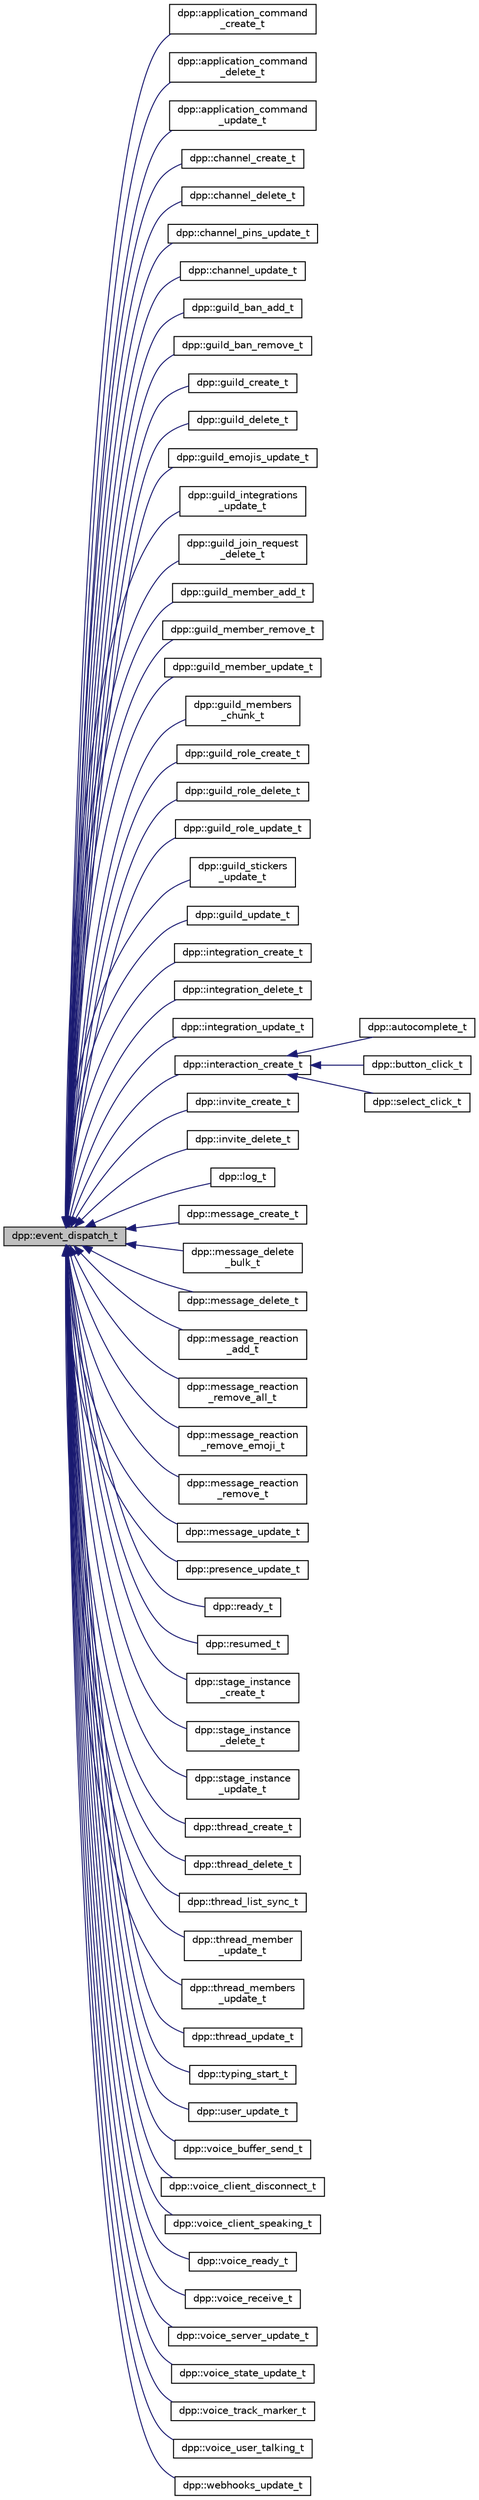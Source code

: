 digraph "dpp::event_dispatch_t"
{
 // INTERACTIVE_SVG=YES
 // LATEX_PDF_SIZE
  bgcolor="transparent";
  edge [fontname="Helvetica",fontsize="10",labelfontname="Helvetica",labelfontsize="10"];
  node [fontname="Helvetica",fontsize="10",shape=record];
  rankdir="LR";
  Node1 [label="dpp::event_dispatch_t",height=0.2,width=0.4,color="black", fillcolor="grey75", style="filled", fontcolor="black",tooltip="Base event parameter struct. Each event you receive from the library will have its parameter derived ..."];
  Node1 -> Node2 [dir="back",color="midnightblue",fontsize="10",style="solid",fontname="Helvetica"];
  Node2 [label="dpp::application_command\l_create_t",height=0.2,width=0.4,color="black",URL="$structdpp_1_1application__command__create__t.html",tooltip="Create application slash command."];
  Node1 -> Node3 [dir="back",color="midnightblue",fontsize="10",style="solid",fontname="Helvetica"];
  Node3 [label="dpp::application_command\l_delete_t",height=0.2,width=0.4,color="black",URL="$structdpp_1_1application__command__delete__t.html",tooltip=" "];
  Node1 -> Node4 [dir="back",color="midnightblue",fontsize="10",style="solid",fontname="Helvetica"];
  Node4 [label="dpp::application_command\l_update_t",height=0.2,width=0.4,color="black",URL="$structdpp_1_1application__command__update__t.html",tooltip="Update application slash command."];
  Node1 -> Node5 [dir="back",color="midnightblue",fontsize="10",style="solid",fontname="Helvetica"];
  Node5 [label="dpp::channel_create_t",height=0.2,width=0.4,color="black",URL="$structdpp_1_1channel__create__t.html",tooltip="Create channel."];
  Node1 -> Node6 [dir="back",color="midnightblue",fontsize="10",style="solid",fontname="Helvetica"];
  Node6 [label="dpp::channel_delete_t",height=0.2,width=0.4,color="black",URL="$structdpp_1_1channel__delete__t.html",tooltip="Delete channel."];
  Node1 -> Node7 [dir="back",color="midnightblue",fontsize="10",style="solid",fontname="Helvetica"];
  Node7 [label="dpp::channel_pins_update_t",height=0.2,width=0.4,color="black",URL="$structdpp_1_1channel__pins__update__t.html",tooltip="Channel pins update."];
  Node1 -> Node8 [dir="back",color="midnightblue",fontsize="10",style="solid",fontname="Helvetica"];
  Node8 [label="dpp::channel_update_t",height=0.2,width=0.4,color="black",URL="$structdpp_1_1channel__update__t.html",tooltip="Update channel."];
  Node1 -> Node9 [dir="back",color="midnightblue",fontsize="10",style="solid",fontname="Helvetica"];
  Node9 [label="dpp::guild_ban_add_t",height=0.2,width=0.4,color="black",URL="$structdpp_1_1guild__ban__add__t.html",tooltip="Guild ban add."];
  Node1 -> Node10 [dir="back",color="midnightblue",fontsize="10",style="solid",fontname="Helvetica"];
  Node10 [label="dpp::guild_ban_remove_t",height=0.2,width=0.4,color="black",URL="$structdpp_1_1guild__ban__remove__t.html",tooltip="Guild ban remove."];
  Node1 -> Node11 [dir="back",color="midnightblue",fontsize="10",style="solid",fontname="Helvetica"];
  Node11 [label="dpp::guild_create_t",height=0.2,width=0.4,color="black",URL="$structdpp_1_1guild__create__t.html",tooltip="Create guild."];
  Node1 -> Node12 [dir="back",color="midnightblue",fontsize="10",style="solid",fontname="Helvetica"];
  Node12 [label="dpp::guild_delete_t",height=0.2,width=0.4,color="black",URL="$structdpp_1_1guild__delete__t.html",tooltip="Delete guild."];
  Node1 -> Node13 [dir="back",color="midnightblue",fontsize="10",style="solid",fontname="Helvetica"];
  Node13 [label="dpp::guild_emojis_update_t",height=0.2,width=0.4,color="black",URL="$structdpp_1_1guild__emojis__update__t.html",tooltip="Guild emojis update."];
  Node1 -> Node14 [dir="back",color="midnightblue",fontsize="10",style="solid",fontname="Helvetica"];
  Node14 [label="dpp::guild_integrations\l_update_t",height=0.2,width=0.4,color="black",URL="$structdpp_1_1guild__integrations__update__t.html",tooltip="Guild integrations update."];
  Node1 -> Node15 [dir="back",color="midnightblue",fontsize="10",style="solid",fontname="Helvetica"];
  Node15 [label="dpp::guild_join_request\l_delete_t",height=0.2,width=0.4,color="black",URL="$structdpp_1_1guild__join__request__delete__t.html",tooltip="Guild join request delete (user declined membership screening)"];
  Node1 -> Node16 [dir="back",color="midnightblue",fontsize="10",style="solid",fontname="Helvetica"];
  Node16 [label="dpp::guild_member_add_t",height=0.2,width=0.4,color="black",URL="$structdpp_1_1guild__member__add__t.html",tooltip="Guild member add."];
  Node1 -> Node17 [dir="back",color="midnightblue",fontsize="10",style="solid",fontname="Helvetica"];
  Node17 [label="dpp::guild_member_remove_t",height=0.2,width=0.4,color="black",URL="$structdpp_1_1guild__member__remove__t.html",tooltip="Guild member remove."];
  Node1 -> Node18 [dir="back",color="midnightblue",fontsize="10",style="solid",fontname="Helvetica"];
  Node18 [label="dpp::guild_member_update_t",height=0.2,width=0.4,color="black",URL="$structdpp_1_1guild__member__update__t.html",tooltip="Guild member update."];
  Node1 -> Node19 [dir="back",color="midnightblue",fontsize="10",style="solid",fontname="Helvetica"];
  Node19 [label="dpp::guild_members\l_chunk_t",height=0.2,width=0.4,color="black",URL="$structdpp_1_1guild__members__chunk__t.html",tooltip="Guild members chunk."];
  Node1 -> Node20 [dir="back",color="midnightblue",fontsize="10",style="solid",fontname="Helvetica"];
  Node20 [label="dpp::guild_role_create_t",height=0.2,width=0.4,color="black",URL="$structdpp_1_1guild__role__create__t.html",tooltip="Guild role create."];
  Node1 -> Node21 [dir="back",color="midnightblue",fontsize="10",style="solid",fontname="Helvetica"];
  Node21 [label="dpp::guild_role_delete_t",height=0.2,width=0.4,color="black",URL="$structdpp_1_1guild__role__delete__t.html",tooltip="Guild role delete."];
  Node1 -> Node22 [dir="back",color="midnightblue",fontsize="10",style="solid",fontname="Helvetica"];
  Node22 [label="dpp::guild_role_update_t",height=0.2,width=0.4,color="black",URL="$structdpp_1_1guild__role__update__t.html",tooltip="Guild role update."];
  Node1 -> Node23 [dir="back",color="midnightblue",fontsize="10",style="solid",fontname="Helvetica"];
  Node23 [label="dpp::guild_stickers\l_update_t",height=0.2,width=0.4,color="black",URL="$structdpp_1_1guild__stickers__update__t.html",tooltip="Update guild stickers."];
  Node1 -> Node24 [dir="back",color="midnightblue",fontsize="10",style="solid",fontname="Helvetica"];
  Node24 [label="dpp::guild_update_t",height=0.2,width=0.4,color="black",URL="$structdpp_1_1guild__update__t.html",tooltip="Guild update."];
  Node1 -> Node25 [dir="back",color="midnightblue",fontsize="10",style="solid",fontname="Helvetica"];
  Node25 [label="dpp::integration_create_t",height=0.2,width=0.4,color="black",URL="$structdpp_1_1integration__create__t.html",tooltip="Integration create."];
  Node1 -> Node26 [dir="back",color="midnightblue",fontsize="10",style="solid",fontname="Helvetica"];
  Node26 [label="dpp::integration_delete_t",height=0.2,width=0.4,color="black",URL="$structdpp_1_1integration__delete__t.html",tooltip="Integration delete."];
  Node1 -> Node27 [dir="back",color="midnightblue",fontsize="10",style="solid",fontname="Helvetica"];
  Node27 [label="dpp::integration_update_t",height=0.2,width=0.4,color="black",URL="$structdpp_1_1integration__update__t.html",tooltip="Integration update."];
  Node1 -> Node28 [dir="back",color="midnightblue",fontsize="10",style="solid",fontname="Helvetica"];
  Node28 [label="dpp::interaction_create_t",height=0.2,width=0.4,color="black",URL="$structdpp_1_1interaction__create__t.html",tooltip="Create interaction."];
  Node28 -> Node29 [dir="back",color="midnightblue",fontsize="10",style="solid",fontname="Helvetica"];
  Node29 [label="dpp::autocomplete_t",height=0.2,width=0.4,color="black",URL="$structdpp_1_1autocomplete__t.html",tooltip="Discord requests that we fill a list of auto completion choices for a command option."];
  Node28 -> Node30 [dir="back",color="midnightblue",fontsize="10",style="solid",fontname="Helvetica"];
  Node30 [label="dpp::button_click_t",height=0.2,width=0.4,color="black",URL="$structdpp_1_1button__click__t.html",tooltip="Click on button."];
  Node28 -> Node31 [dir="back",color="midnightblue",fontsize="10",style="solid",fontname="Helvetica"];
  Node31 [label="dpp::select_click_t",height=0.2,width=0.4,color="black",URL="$structdpp_1_1select__click__t.html",tooltip="Click on select."];
  Node1 -> Node32 [dir="back",color="midnightblue",fontsize="10",style="solid",fontname="Helvetica"];
  Node32 [label="dpp::invite_create_t",height=0.2,width=0.4,color="black",URL="$structdpp_1_1invite__create__t.html",tooltip="Invite create."];
  Node1 -> Node33 [dir="back",color="midnightblue",fontsize="10",style="solid",fontname="Helvetica"];
  Node33 [label="dpp::invite_delete_t",height=0.2,width=0.4,color="black",URL="$structdpp_1_1invite__delete__t.html",tooltip="Invite delete."];
  Node1 -> Node34 [dir="back",color="midnightblue",fontsize="10",style="solid",fontname="Helvetica"];
  Node34 [label="dpp::log_t",height=0.2,width=0.4,color="black",URL="$structdpp_1_1log__t.html",tooltip="Log messages."];
  Node1 -> Node35 [dir="back",color="midnightblue",fontsize="10",style="solid",fontname="Helvetica"];
  Node35 [label="dpp::message_create_t",height=0.2,width=0.4,color="black",URL="$structdpp_1_1message__create__t.html",tooltip="Create message."];
  Node1 -> Node36 [dir="back",color="midnightblue",fontsize="10",style="solid",fontname="Helvetica"];
  Node36 [label="dpp::message_delete\l_bulk_t",height=0.2,width=0.4,color="black",URL="$structdpp_1_1message__delete__bulk__t.html",tooltip="Message delete bulk."];
  Node1 -> Node37 [dir="back",color="midnightblue",fontsize="10",style="solid",fontname="Helvetica"];
  Node37 [label="dpp::message_delete_t",height=0.2,width=0.4,color="black",URL="$structdpp_1_1message__delete__t.html",tooltip="Message Deleted."];
  Node1 -> Node38 [dir="back",color="midnightblue",fontsize="10",style="solid",fontname="Helvetica"];
  Node38 [label="dpp::message_reaction\l_add_t",height=0.2,width=0.4,color="black",URL="$structdpp_1_1message__reaction__add__t.html",tooltip="Message reaction add."];
  Node1 -> Node39 [dir="back",color="midnightblue",fontsize="10",style="solid",fontname="Helvetica"];
  Node39 [label="dpp::message_reaction\l_remove_all_t",height=0.2,width=0.4,color="black",URL="$structdpp_1_1message__reaction__remove__all__t.html",tooltip="Message remove all reactions."];
  Node1 -> Node40 [dir="back",color="midnightblue",fontsize="10",style="solid",fontname="Helvetica"];
  Node40 [label="dpp::message_reaction\l_remove_emoji_t",height=0.2,width=0.4,color="black",URL="$structdpp_1_1message__reaction__remove__emoji__t.html",tooltip="Message remove emoji."];
  Node1 -> Node41 [dir="back",color="midnightblue",fontsize="10",style="solid",fontname="Helvetica"];
  Node41 [label="dpp::message_reaction\l_remove_t",height=0.2,width=0.4,color="black",URL="$structdpp_1_1message__reaction__remove__t.html",tooltip="Message reaction remove."];
  Node1 -> Node42 [dir="back",color="midnightblue",fontsize="10",style="solid",fontname="Helvetica"];
  Node42 [label="dpp::message_update_t",height=0.2,width=0.4,color="black",URL="$structdpp_1_1message__update__t.html",tooltip="Message update."];
  Node1 -> Node43 [dir="back",color="midnightblue",fontsize="10",style="solid",fontname="Helvetica"];
  Node43 [label="dpp::presence_update_t",height=0.2,width=0.4,color="black",URL="$structdpp_1_1presence__update__t.html",tooltip="Presence update."];
  Node1 -> Node44 [dir="back",color="midnightblue",fontsize="10",style="solid",fontname="Helvetica"];
  Node44 [label="dpp::ready_t",height=0.2,width=0.4,color="black",URL="$structdpp_1_1ready__t.html",tooltip="Session ready."];
  Node1 -> Node45 [dir="back",color="midnightblue",fontsize="10",style="solid",fontname="Helvetica"];
  Node45 [label="dpp::resumed_t",height=0.2,width=0.4,color="black",URL="$structdpp_1_1resumed__t.html",tooltip="Session resumed."];
  Node1 -> Node46 [dir="back",color="midnightblue",fontsize="10",style="solid",fontname="Helvetica"];
  Node46 [label="dpp::stage_instance\l_create_t",height=0.2,width=0.4,color="black",URL="$structdpp_1_1stage__instance__create__t.html",tooltip="Create stage instance."];
  Node1 -> Node47 [dir="back",color="midnightblue",fontsize="10",style="solid",fontname="Helvetica"];
  Node47 [label="dpp::stage_instance\l_delete_t",height=0.2,width=0.4,color="black",URL="$structdpp_1_1stage__instance__delete__t.html",tooltip="Delete stage instance."];
  Node1 -> Node48 [dir="back",color="midnightblue",fontsize="10",style="solid",fontname="Helvetica"];
  Node48 [label="dpp::stage_instance\l_update_t",height=0.2,width=0.4,color="black",URL="$structdpp_1_1stage__instance__update__t.html",tooltip="Update stage instance."];
  Node1 -> Node49 [dir="back",color="midnightblue",fontsize="10",style="solid",fontname="Helvetica"];
  Node49 [label="dpp::thread_create_t",height=0.2,width=0.4,color="black",URL="$structdpp_1_1thread__create__t.html",tooltip="Thread Create."];
  Node1 -> Node50 [dir="back",color="midnightblue",fontsize="10",style="solid",fontname="Helvetica"];
  Node50 [label="dpp::thread_delete_t",height=0.2,width=0.4,color="black",URL="$structdpp_1_1thread__delete__t.html",tooltip="Thread Delete."];
  Node1 -> Node51 [dir="back",color="midnightblue",fontsize="10",style="solid",fontname="Helvetica"];
  Node51 [label="dpp::thread_list_sync_t",height=0.2,width=0.4,color="black",URL="$structdpp_1_1thread__list__sync__t.html",tooltip="Thread List Sync."];
  Node1 -> Node52 [dir="back",color="midnightblue",fontsize="10",style="solid",fontname="Helvetica"];
  Node52 [label="dpp::thread_member\l_update_t",height=0.2,width=0.4,color="black",URL="$structdpp_1_1thread__member__update__t.html",tooltip="Thread Member Update."];
  Node1 -> Node53 [dir="back",color="midnightblue",fontsize="10",style="solid",fontname="Helvetica"];
  Node53 [label="dpp::thread_members\l_update_t",height=0.2,width=0.4,color="black",URL="$structdpp_1_1thread__members__update__t.html",tooltip="Thread Members Update."];
  Node1 -> Node54 [dir="back",color="midnightblue",fontsize="10",style="solid",fontname="Helvetica"];
  Node54 [label="dpp::thread_update_t",height=0.2,width=0.4,color="black",URL="$structdpp_1_1thread__update__t.html",tooltip="Thread Update."];
  Node1 -> Node55 [dir="back",color="midnightblue",fontsize="10",style="solid",fontname="Helvetica"];
  Node55 [label="dpp::typing_start_t",height=0.2,width=0.4,color="black",URL="$structdpp_1_1typing__start__t.html",tooltip="Typing start."];
  Node1 -> Node56 [dir="back",color="midnightblue",fontsize="10",style="solid",fontname="Helvetica"];
  Node56 [label="dpp::user_update_t",height=0.2,width=0.4,color="black",URL="$structdpp_1_1user__update__t.html",tooltip=" "];
  Node1 -> Node57 [dir="back",color="midnightblue",fontsize="10",style="solid",fontname="Helvetica"];
  Node57 [label="dpp::voice_buffer_send_t",height=0.2,width=0.4,color="black",URL="$structdpp_1_1voice__buffer__send__t.html",tooltip="voice buffer send"];
  Node1 -> Node58 [dir="back",color="midnightblue",fontsize="10",style="solid",fontname="Helvetica"];
  Node58 [label="dpp::voice_client_disconnect_t",height=0.2,width=0.4,color="black",URL="$structdpp_1_1voice__client__disconnect__t.html",tooltip="voice client disconnect event"];
  Node1 -> Node59 [dir="back",color="midnightblue",fontsize="10",style="solid",fontname="Helvetica"];
  Node59 [label="dpp::voice_client_speaking_t",height=0.2,width=0.4,color="black",URL="$structdpp_1_1voice__client__speaking__t.html",tooltip="voice client speaking event"];
  Node1 -> Node60 [dir="back",color="midnightblue",fontsize="10",style="solid",fontname="Helvetica"];
  Node60 [label="dpp::voice_ready_t",height=0.2,width=0.4,color="black",URL="$structdpp_1_1voice__ready__t.html",tooltip="voice user talking"];
  Node1 -> Node61 [dir="back",color="midnightblue",fontsize="10",style="solid",fontname="Helvetica"];
  Node61 [label="dpp::voice_receive_t",height=0.2,width=0.4,color="black",URL="$structdpp_1_1voice__receive__t.html",tooltip="voice receive packet"];
  Node1 -> Node62 [dir="back",color="midnightblue",fontsize="10",style="solid",fontname="Helvetica"];
  Node62 [label="dpp::voice_server_update_t",height=0.2,width=0.4,color="black",URL="$structdpp_1_1voice__server__update__t.html",tooltip="Voice server update."];
  Node1 -> Node63 [dir="back",color="midnightblue",fontsize="10",style="solid",fontname="Helvetica"];
  Node63 [label="dpp::voice_state_update_t",height=0.2,width=0.4,color="black",URL="$structdpp_1_1voice__state__update__t.html",tooltip="Voice state update."];
  Node1 -> Node64 [dir="back",color="midnightblue",fontsize="10",style="solid",fontname="Helvetica"];
  Node64 [label="dpp::voice_track_marker_t",height=0.2,width=0.4,color="black",URL="$structdpp_1_1voice__track__marker__t.html",tooltip="Voice state update."];
  Node1 -> Node65 [dir="back",color="midnightblue",fontsize="10",style="solid",fontname="Helvetica"];
  Node65 [label="dpp::voice_user_talking_t",height=0.2,width=0.4,color="black",URL="$structdpp_1_1voice__user__talking__t.html",tooltip="voice user talking"];
  Node1 -> Node66 [dir="back",color="midnightblue",fontsize="10",style="solid",fontname="Helvetica"];
  Node66 [label="dpp::webhooks_update_t",height=0.2,width=0.4,color="black",URL="$structdpp_1_1webhooks__update__t.html",tooltip="Webhooks update."];
}

